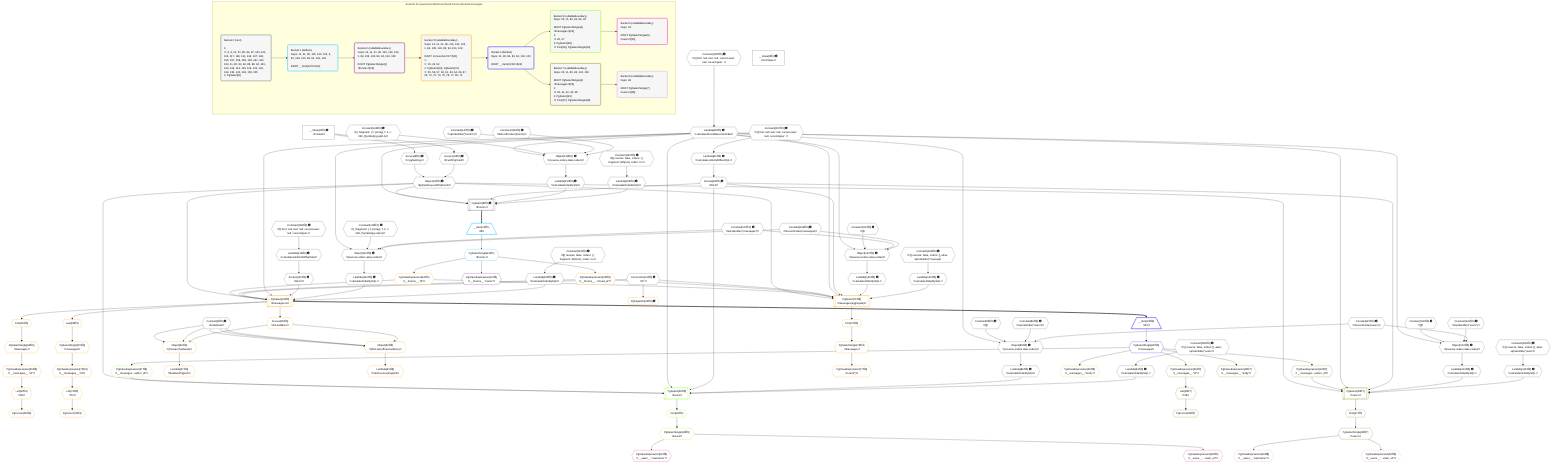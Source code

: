 %%{init: {'themeVariables': { 'fontSize': '12px'}}}%%
graph TD
    classDef path fill:#eee,stroke:#000,color:#000
    classDef plan fill:#fff,stroke-width:1px,color:#000
    classDef itemplan fill:#fff,stroke-width:2px,color:#000
    classDef unbatchedplan fill:#dff,stroke-width:1px,color:#000
    classDef sideeffectplan fill:#fcc,stroke-width:2px,color:#000
    classDef bucket fill:#f6f6f6,color:#000,stroke-width:2px,text-align:left


    %% plan dependencies
    PgSelect8[["PgSelect[8∈0] ➊<br />ᐸforumsᐳ"]]:::plan
    Object11{{"Object[11∈0] ➊<br />ᐸ{pgSettings,withPgClient}ᐳ"}}:::plan
    Lambda80{{"Lambda[80∈0] ➊<br />ᐸcalculateShouldReverseOrderᐳ"}}:::plan
    Access84{{"Access[84∈0] ➊<br />ᐸ83.0ᐳ"}}:::plan
    Lambda150{{"Lambda[150∈0] ➊<br />ᐸcalculateOrderBySQLᐳ"}}:::plan
    Lambda155{{"Lambda[155∈0] ➊<br />ᐸcalculateOrderBySQLᐳ"}}:::plan
    Object11 & Lambda80 & Access84 & Lambda150 & Lambda155 --> PgSelect8
    Object88{{"Object[88∈0] ➊<br />ᐸ{reverse,orders,alias,codec}ᐳ"}}:::plan
    Constant85{{"Constant[85∈0] ➊<br />ᐸ[]ᐳ"}}:::plan
    Constant86{{"Constant[86∈0] ➊<br />ᐸsql.identifier(”users”)ᐳ"}}:::plan
    Constant87{{"Constant[87∈0] ➊<br />ᐸRecordCodec(users)ᐳ"}}:::plan
    Lambda80 & Constant85 & Constant86 & Constant87 --> Object88
    Object103{{"Object[103∈0] ➊<br />ᐸ{reverse,orders,alias,codec}ᐳ"}}:::plan
    Constant100{{"Constant[100∈0] ➊<br />ᐸ[]ᐳ"}}:::plan
    Constant101{{"Constant[101∈0] ➊<br />ᐸsql.identifier(”users”)ᐳ"}}:::plan
    Lambda80 & Constant100 & Constant101 & Constant87 --> Object103
    Object119{{"Object[119∈0] ➊<br />ᐸ{reverse,orders,alias,codec}ᐳ"}}:::plan
    Constant116{{"Constant[116∈0] ➊<br />ᐸ[ { fragment: { n: [Array], f: 0, c: 266, [Symbol(pg-sql2-tyᐳ"}}:::plan
    Constant117{{"Constant[117∈0] ➊<br />ᐸsql.identifier(”messages”)ᐳ"}}:::plan
    Constant118{{"Constant[118∈0] ➊<br />ᐸRecordCodec(messages)ᐳ"}}:::plan
    Lambda80 & Constant116 & Constant117 & Constant118 --> Object119
    Object134{{"Object[134∈0] ➊<br />ᐸ{reverse,orders,alias,codec}ᐳ"}}:::plan
    Constant131{{"Constant[131∈0] ➊<br />ᐸ[]ᐳ"}}:::plan
    Lambda80 & Constant131 & Constant117 & Constant118 --> Object134
    Object149{{"Object[149∈0] ➊<br />ᐸ{reverse,orders,alias,codec}ᐳ"}}:::plan
    Constant146{{"Constant[146∈0] ➊<br />ᐸ[ { fragment: { n: [Array], f: 0, c: 266, [Symbol(pg-sql2-tyᐳ"}}:::plan
    Constant147{{"Constant[147∈0] ➊<br />ᐸsql.identifier(”forums”)ᐳ"}}:::plan
    Constant148{{"Constant[148∈0] ➊<br />ᐸRecordCodec(forums)ᐳ"}}:::plan
    Lambda80 & Constant146 & Constant147 & Constant148 --> Object149
    Access9{{"Access[9∈0] ➊<br />ᐸ2.pgSettingsᐳ"}}:::plan
    Access10{{"Access[10∈0] ➊<br />ᐸ2.withPgClientᐳ"}}:::plan
    Access9 & Access10 --> Object11
    __Value2["__Value[2∈0] ➊<br />ᐸcontextᐳ"]:::plan
    __Value2 --> Access9
    __Value2 --> Access10
    Constant156{{"Constant[156∈0] ➊<br />ᐸ§{ first: null, last: null, cursorLower: null, cursorUpper: ᐳ"}}:::plan
    Constant156 --> Lambda80
    Lambda83{{"Lambda[83∈0] ➊<br />ᐸcalculateLimitAndOffsetSQLᐳ"}}:::plan
    Constant157{{"Constant[157∈0] ➊<br />ᐸ§{ first: null, last: null, cursorLower: null, cursorUpper: ᐳ"}}:::plan
    Constant157 --> Lambda83
    Lambda83 --> Access84
    Lambda89{{"Lambda[89∈0] ➊<br />ᐸcalculateOrderBySQLᐳ"}}:::plan
    Object88 --> Lambda89
    Lambda94{{"Lambda[94∈0] ➊<br />ᐸcalculateOrderBySQLᐳ"}}:::plan
    Constant159{{"Constant[159∈0] ➊<br />ᐸ§{ reverse: false, orders: [], alias: sql.identifier(”users”ᐳ"}}:::plan
    Constant159 --> Lambda94
    Lambda104{{"Lambda[104∈0] ➊<br />ᐸcalculateOrderBySQLᐳ"}}:::plan
    Object103 --> Lambda104
    Lambda109{{"Lambda[109∈0] ➊<br />ᐸcalculateOrderBySQLᐳ"}}:::plan
    Constant160{{"Constant[160∈0] ➊<br />ᐸ§{ reverse: false, orders: [], alias: sql.identifier(”users”ᐳ"}}:::plan
    Constant160 --> Lambda109
    Lambda114{{"Lambda[114∈0] ➊<br />ᐸcalculateLimitAndOffsetSQLᐳ"}}:::plan
    Constant158{{"Constant[158∈0] ➊<br />ᐸ§{ first: null, last: null, cursorLower: null, cursorUpper: ᐳ"}}:::plan
    Constant158 --> Lambda114
    Access115{{"Access[115∈0] ➊<br />ᐸ114.0ᐳ"}}:::plan
    Lambda114 --> Access115
    Lambda120{{"Lambda[120∈0] ➊<br />ᐸcalculateOrderBySQLᐳ"}}:::plan
    Object119 --> Lambda120
    Lambda125{{"Lambda[125∈0] ➊<br />ᐸcalculateOrderBySQLᐳ"}}:::plan
    Constant161{{"Constant[161∈0] ➊<br />ᐸ§{ reverse: false, orders: [ { fragment: [Object], codec: Coᐳ"}}:::plan
    Constant161 --> Lambda125
    Lambda135{{"Lambda[135∈0] ➊<br />ᐸcalculateOrderBySQLᐳ"}}:::plan
    Object134 --> Lambda135
    Lambda140{{"Lambda[140∈0] ➊<br />ᐸcalculateOrderBySQLᐳ"}}:::plan
    Constant162{{"Constant[162∈0] ➊<br />ᐸ§{ reverse: false, orders: [], alias: sql.identifier(”messagᐳ"}}:::plan
    Constant162 --> Lambda140
    Object149 --> Lambda150
    Constant163{{"Constant[163∈0] ➊<br />ᐸ§{ reverse: false, orders: [ { fragment: [Object], codec: Coᐳ"}}:::plan
    Constant163 --> Lambda155
    __Value4["__Value[4∈0] ➊<br />ᐸrootValueᐳ"]:::plan
    Constant6{{"Constant[6∈0] ➊<br />ᐸundefinedᐳ"}}:::plan
    Connection21{{"Connection[21∈0] ➊<br />ᐸ17ᐳ"}}:::plan
    __Item12[/"__Item[12∈1]<br />ᐸ8ᐳ"\]:::itemplan
    PgSelect8 ==> __Item12
    PgSelectSingle13{{"PgSelectSingle[13∈1]<br />ᐸforumsᐳ"}}:::plan
    __Item12 --> PgSelectSingle13
    PgClassExpression14{{"PgClassExpression[14∈2]<br />ᐸ__forums__.”name”ᐳ"}}:::plan
    PgSelectSingle13 --> PgClassExpression14
    PgSelect23[["PgSelect[23∈3]<br />ᐸmessages+1ᐳ"]]:::plan
    PgClassExpression16{{"PgClassExpression[16∈3]<br />ᐸ__forums__.”id”ᐳ"}}:::plan
    PgClassExpression22{{"PgClassExpression[22∈3]<br />ᐸ__forums__...chived_at”ᐳ"}}:::plan
    Object11 & PgClassExpression16 & PgClassExpression22 & Connection21 & Lambda80 & Access115 & Lambda120 & Lambda125 --> PgSelect23
    PgSelect74[["PgSelect[74∈3]<br />ᐸmessages(aggregate)ᐳ"]]:::plan
    Object11 & PgClassExpression16 & PgClassExpression22 & Connection21 & Lambda80 & Access84 & Lambda135 & Lambda140 --> PgSelect74
    Object60{{"Object[60∈3]<br />ᐸ{first,last,offset,hasMore}ᐳ"}}:::plan
    Access55{{"Access[55∈3]<br />ᐸ23.hasMoreᐳ"}}:::plan
    Constant6 & Constant6 & Constant6 & Access55 --> Object60
    Object56{{"Object[56∈3]<br />ᐸ{first,last,hasMore}ᐳ"}}:::plan
    Constant6 & Constant6 & Access55 --> Object56
    PgSelectSingle13 --> PgClassExpression16
    PgSelectSingle13 --> PgClassExpression22
    PgPageInfo52{{"PgPageInfo[52∈3] ➊"}}:::plan
    Connection21 --> PgPageInfo52
    PgSelect23 --> Access55
    Lambda57{{"Lambda[57∈3]<br />ᐸhasNextPageCbᐳ"}}:::plan
    Object56 --> Lambda57
    Lambda61{{"Lambda[61∈3]<br />ᐸhasPreviousPageCbᐳ"}}:::plan
    Object60 --> Lambda61
    First63{{"First[63∈3]"}}:::plan
    PgSelect23 --> First63
    PgSelectSingle64{{"PgSelectSingle[64∈3]<br />ᐸmessagesᐳ"}}:::plan
    First63 --> PgSelectSingle64
    PgCursor65{{"PgCursor[65∈3]"}}:::plan
    List67{{"List[67∈3]<br />ᐸ66ᐳ"}}:::plan
    List67 --> PgCursor65
    PgClassExpression66{{"PgClassExpression[66∈3]<br />ᐸ__messages__.”id”ᐳ"}}:::plan
    PgSelectSingle64 --> PgClassExpression66
    PgClassExpression66 --> List67
    Last69{{"Last[69∈3]"}}:::plan
    PgSelect23 --> Last69
    PgSelectSingle70{{"PgSelectSingle[70∈3]<br />ᐸmessagesᐳ"}}:::plan
    Last69 --> PgSelectSingle70
    PgCursor71{{"PgCursor[71∈3]"}}:::plan
    List73{{"List[73∈3]<br />ᐸ72ᐳ"}}:::plan
    List73 --> PgCursor71
    PgClassExpression72{{"PgClassExpression[72∈3]<br />ᐸ__messages__.”id”ᐳ"}}:::plan
    PgSelectSingle70 --> PgClassExpression72
    PgClassExpression72 --> List73
    First75{{"First[75∈3]"}}:::plan
    PgSelect74 --> First75
    PgSelectSingle76{{"PgSelectSingle[76∈3]<br />ᐸmessagesᐳ"}}:::plan
    First75 --> PgSelectSingle76
    PgClassExpression77{{"PgClassExpression[77∈3]<br />ᐸcount(*)ᐳ"}}:::plan
    PgSelectSingle76 --> PgClassExpression77
    __Item24[/"__Item[24∈4]<br />ᐸ23ᐳ"\]:::itemplan
    PgSelect23 ==> __Item24
    PgSelectSingle25{{"PgSelectSingle[25∈4]<br />ᐸmessagesᐳ"}}:::plan
    __Item24 --> PgSelectSingle25
    PgSelect28[["PgSelect[28∈5]<br />ᐸusersᐳ"]]:::plan
    PgClassExpression27{{"PgClassExpression[27∈5]<br />ᐸ__messages...author_id”ᐳ"}}:::plan
    Object11 & PgClassExpression27 & Lambda80 & Access84 & Lambda89 & Lambda94 --> PgSelect28
    PgClassExpression26{{"PgClassExpression[26∈5]<br />ᐸ__messages__.”body”ᐳ"}}:::plan
    PgSelectSingle25 --> PgClassExpression26
    PgSelectSingle25 --> PgClassExpression27
    First32{{"First[32∈5]"}}:::plan
    PgSelect28 --> First32
    PgSelectSingle33{{"PgSelectSingle[33∈5]<br />ᐸusersᐳ"}}:::plan
    First32 --> PgSelectSingle33
    PgClassExpression34{{"PgClassExpression[34∈6]<br />ᐸ__users__.”username”ᐳ"}}:::plan
    PgSelectSingle33 --> PgClassExpression34
    PgClassExpression35{{"PgClassExpression[35∈6]<br />ᐸ__users__....vatar_url”ᐳ"}}:::plan
    PgSelectSingle33 --> PgClassExpression35
    PgSelect43[["PgSelect[43∈7]<br />ᐸusersᐳ"]]:::plan
    PgClassExpression42{{"PgClassExpression[42∈7]<br />ᐸ__messages...author_id”ᐳ"}}:::plan
    Object11 & PgClassExpression42 & Lambda80 & Access84 & Lambda104 & Lambda109 --> PgSelect43
    PgCursor38{{"PgCursor[38∈7]"}}:::plan
    List40{{"List[40∈7]<br />ᐸ39ᐳ"}}:::plan
    List40 --> PgCursor38
    PgClassExpression39{{"PgClassExpression[39∈7]<br />ᐸ__messages__.”id”ᐳ"}}:::plan
    PgSelectSingle25 --> PgClassExpression39
    PgClassExpression39 --> List40
    PgClassExpression41{{"PgClassExpression[41∈7]<br />ᐸ__messages__.”body”ᐳ"}}:::plan
    PgSelectSingle25 --> PgClassExpression41
    PgSelectSingle25 --> PgClassExpression42
    First47{{"First[47∈7]"}}:::plan
    PgSelect43 --> First47
    PgSelectSingle48{{"PgSelectSingle[48∈7]<br />ᐸusersᐳ"}}:::plan
    First47 --> PgSelectSingle48
    PgClassExpression49{{"PgClassExpression[49∈8]<br />ᐸ__users__.”username”ᐳ"}}:::plan
    PgSelectSingle48 --> PgClassExpression49
    PgClassExpression50{{"PgClassExpression[50∈8]<br />ᐸ__users__....vatar_url”ᐳ"}}:::plan
    PgSelectSingle48 --> PgClassExpression50

    %% define steps

    subgraph "Buckets for queries/conditions/archived-forum-inherited-messages"
    Bucket0("Bucket 0 (root)<br /><br />1: <br />ᐳ: 6, 9, 10, 21, 85, 86, 87, 100, 101, 116, 117, 118, 131, 146, 147, 148, 156, 157, 158, 159, 160, 161, 162, 163, 11, 80, 83, 84, 88, 89, 94, 103, 104, 109, 114, 115, 119, 120, 125, 134, 135, 140, 149, 150, 155<br />2: PgSelect[8]"):::bucket
    classDef bucket0 stroke:#696969
    class Bucket0,__Value2,__Value4,Constant6,PgSelect8,Access9,Access10,Object11,Connection21,Lambda80,Lambda83,Access84,Constant85,Constant86,Constant87,Object88,Lambda89,Lambda94,Constant100,Constant101,Object103,Lambda104,Lambda109,Lambda114,Access115,Constant116,Constant117,Constant118,Object119,Lambda120,Lambda125,Constant131,Object134,Lambda135,Lambda140,Constant146,Constant147,Constant148,Object149,Lambda150,Lambda155,Constant156,Constant157,Constant158,Constant159,Constant160,Constant161,Constant162,Constant163 bucket0
    Bucket1("Bucket 1 (listItem)<br />Deps: 11, 21, 80, 115, 120, 125, 6, 84, 135, 140, 89, 94, 104, 109<br /><br />ROOT __Item{1}ᐸ8ᐳ[12]"):::bucket
    classDef bucket1 stroke:#00bfff
    class Bucket1,__Item12,PgSelectSingle13 bucket1
    Bucket2("Bucket 2 (nullableBoundary)<br />Deps: 13, 11, 21, 80, 115, 120, 125, 6, 84, 135, 140, 89, 94, 104, 109<br /><br />ROOT PgSelectSingle{1}ᐸforumsᐳ[13]"):::bucket
    classDef bucket2 stroke:#7f007f
    class Bucket2,PgClassExpression14 bucket2
    Bucket3("Bucket 3 (nullableBoundary)<br />Deps: 13, 11, 21, 80, 115, 120, 125, 6, 84, 135, 140, 89, 94, 104, 109<br /><br />ROOT Connectionᐸ17ᐳ[21]<br />1: <br />ᐳ: 16, 22, 52<br />2: PgSelect[23], PgSelect[74]<br />ᐳ: 55, 56, 57, 60, 61, 63, 64, 66, 67, 69, 70, 72, 73, 75, 76, 77, 65, 71"):::bucket
    classDef bucket3 stroke:#ffa500
    class Bucket3,PgClassExpression16,PgClassExpression22,PgSelect23,PgPageInfo52,Access55,Object56,Lambda57,Object60,Lambda61,First63,PgSelectSingle64,PgCursor65,PgClassExpression66,List67,Last69,PgSelectSingle70,PgCursor71,PgClassExpression72,List73,PgSelect74,First75,PgSelectSingle76,PgClassExpression77 bucket3
    Bucket4("Bucket 4 (listItem)<br />Deps: 11, 80, 84, 89, 94, 104, 109<br /><br />ROOT __Item{4}ᐸ23ᐳ[24]"):::bucket
    classDef bucket4 stroke:#0000ff
    class Bucket4,__Item24,PgSelectSingle25 bucket4
    Bucket5("Bucket 5 (nullableBoundary)<br />Deps: 25, 11, 80, 84, 89, 94<br /><br />ROOT PgSelectSingle{4}ᐸmessagesᐳ[25]<br />1: <br />ᐳ: 26, 27<br />2: PgSelect[28]<br />ᐳ: First[32], PgSelectSingle[33]"):::bucket
    classDef bucket5 stroke:#7fff00
    class Bucket5,PgClassExpression26,PgClassExpression27,PgSelect28,First32,PgSelectSingle33 bucket5
    Bucket6("Bucket 6 (nullableBoundary)<br />Deps: 33<br /><br />ROOT PgSelectSingle{5}ᐸusersᐳ[33]"):::bucket
    classDef bucket6 stroke:#ff1493
    class Bucket6,PgClassExpression34,PgClassExpression35 bucket6
    Bucket7("Bucket 7 (nullableBoundary)<br />Deps: 25, 11, 80, 84, 104, 109<br /><br />ROOT PgSelectSingle{4}ᐸmessagesᐳ[25]<br />1: <br />ᐳ: 39, 41, 42, 40, 38<br />2: PgSelect[43]<br />ᐳ: First[47], PgSelectSingle[48]"):::bucket
    classDef bucket7 stroke:#808000
    class Bucket7,PgCursor38,PgClassExpression39,List40,PgClassExpression41,PgClassExpression42,PgSelect43,First47,PgSelectSingle48 bucket7
    Bucket8("Bucket 8 (nullableBoundary)<br />Deps: 48<br /><br />ROOT PgSelectSingle{7}ᐸusersᐳ[48]"):::bucket
    classDef bucket8 stroke:#dda0dd
    class Bucket8,PgClassExpression49,PgClassExpression50 bucket8
    Bucket0 --> Bucket1
    Bucket1 --> Bucket2
    Bucket2 --> Bucket3
    Bucket3 --> Bucket4
    Bucket4 --> Bucket5 & Bucket7
    Bucket5 --> Bucket6
    Bucket7 --> Bucket8
    end